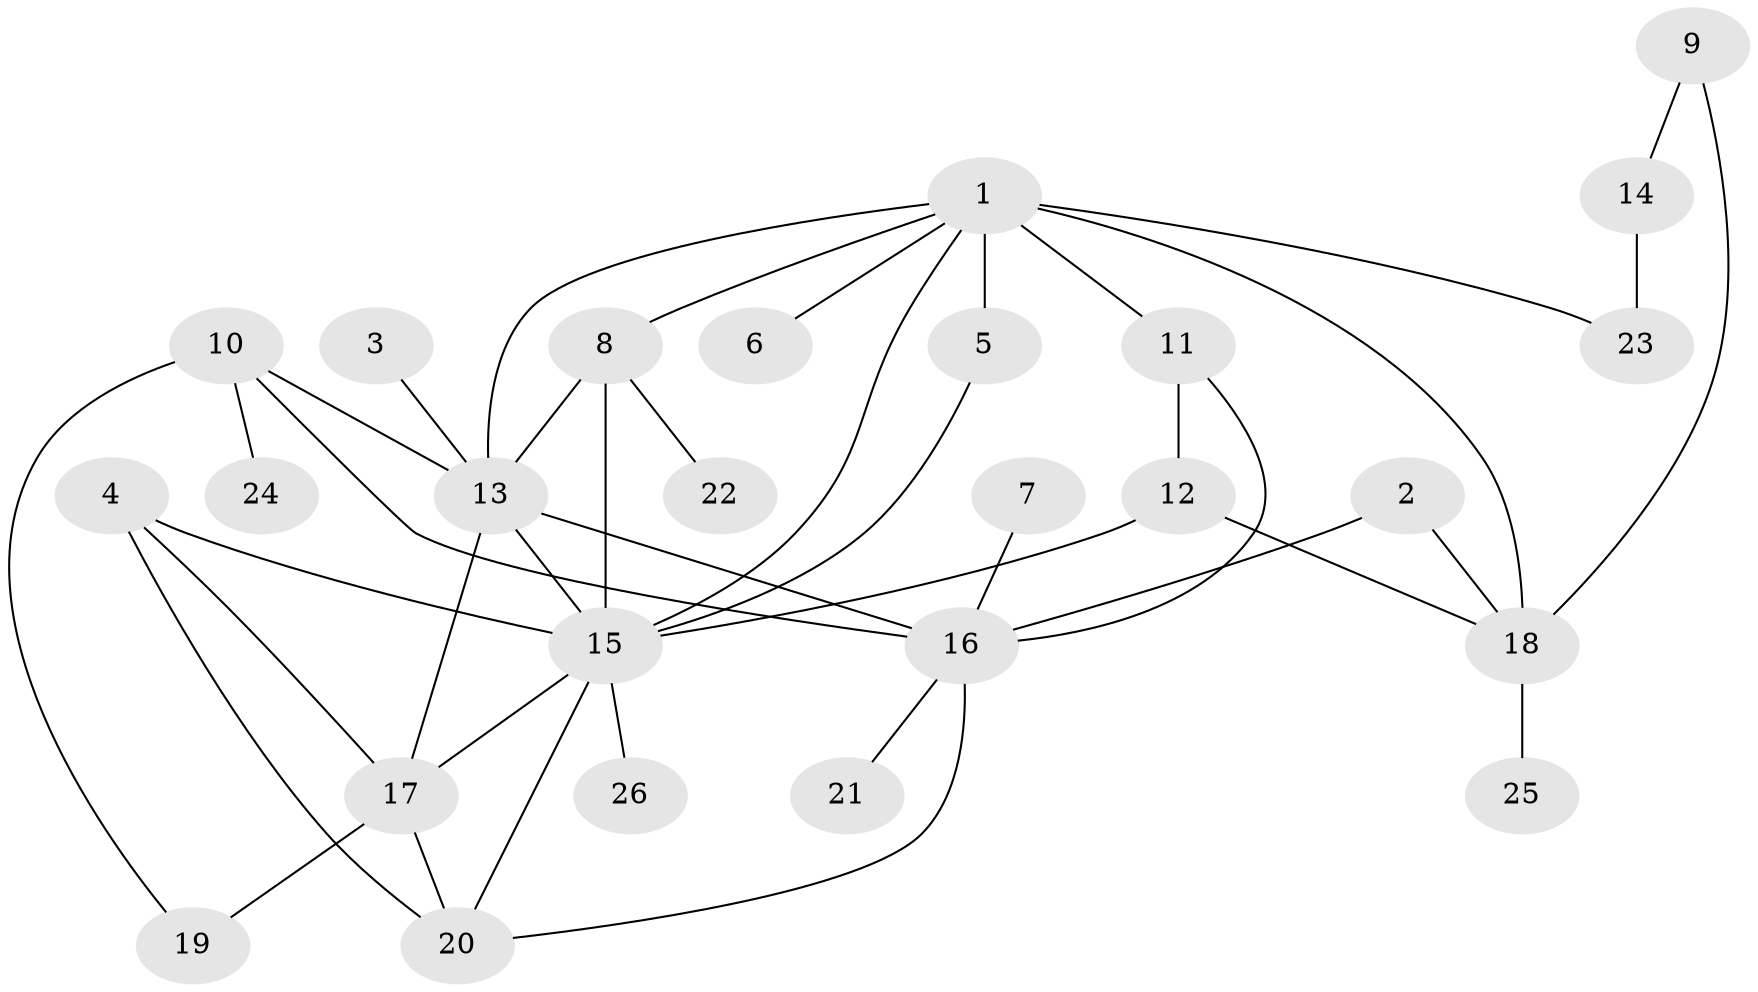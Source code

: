 // original degree distribution, {6: 0.058823529411764705, 5: 0.0196078431372549, 3: 0.23529411764705882, 7: 0.0196078431372549, 2: 0.35294117647058826, 4: 0.11764705882352941, 1: 0.19607843137254902}
// Generated by graph-tools (version 1.1) at 2025/25/03/09/25 03:25:28]
// undirected, 26 vertices, 41 edges
graph export_dot {
graph [start="1"]
  node [color=gray90,style=filled];
  1;
  2;
  3;
  4;
  5;
  6;
  7;
  8;
  9;
  10;
  11;
  12;
  13;
  14;
  15;
  16;
  17;
  18;
  19;
  20;
  21;
  22;
  23;
  24;
  25;
  26;
  1 -- 5 [weight=1.0];
  1 -- 6 [weight=1.0];
  1 -- 8 [weight=1.0];
  1 -- 11 [weight=1.0];
  1 -- 13 [weight=1.0];
  1 -- 15 [weight=1.0];
  1 -- 18 [weight=2.0];
  1 -- 23 [weight=1.0];
  2 -- 16 [weight=1.0];
  2 -- 18 [weight=1.0];
  3 -- 13 [weight=1.0];
  4 -- 15 [weight=1.0];
  4 -- 17 [weight=1.0];
  4 -- 20 [weight=1.0];
  5 -- 15 [weight=1.0];
  7 -- 16 [weight=1.0];
  8 -- 13 [weight=1.0];
  8 -- 15 [weight=2.0];
  8 -- 22 [weight=1.0];
  9 -- 14 [weight=1.0];
  9 -- 18 [weight=1.0];
  10 -- 13 [weight=1.0];
  10 -- 16 [weight=1.0];
  10 -- 19 [weight=1.0];
  10 -- 24 [weight=1.0];
  11 -- 12 [weight=1.0];
  11 -- 16 [weight=1.0];
  12 -- 15 [weight=1.0];
  12 -- 18 [weight=1.0];
  13 -- 15 [weight=1.0];
  13 -- 16 [weight=1.0];
  13 -- 17 [weight=1.0];
  14 -- 23 [weight=1.0];
  15 -- 17 [weight=1.0];
  15 -- 20 [weight=1.0];
  15 -- 26 [weight=1.0];
  16 -- 20 [weight=1.0];
  16 -- 21 [weight=1.0];
  17 -- 19 [weight=1.0];
  17 -- 20 [weight=1.0];
  18 -- 25 [weight=1.0];
}
